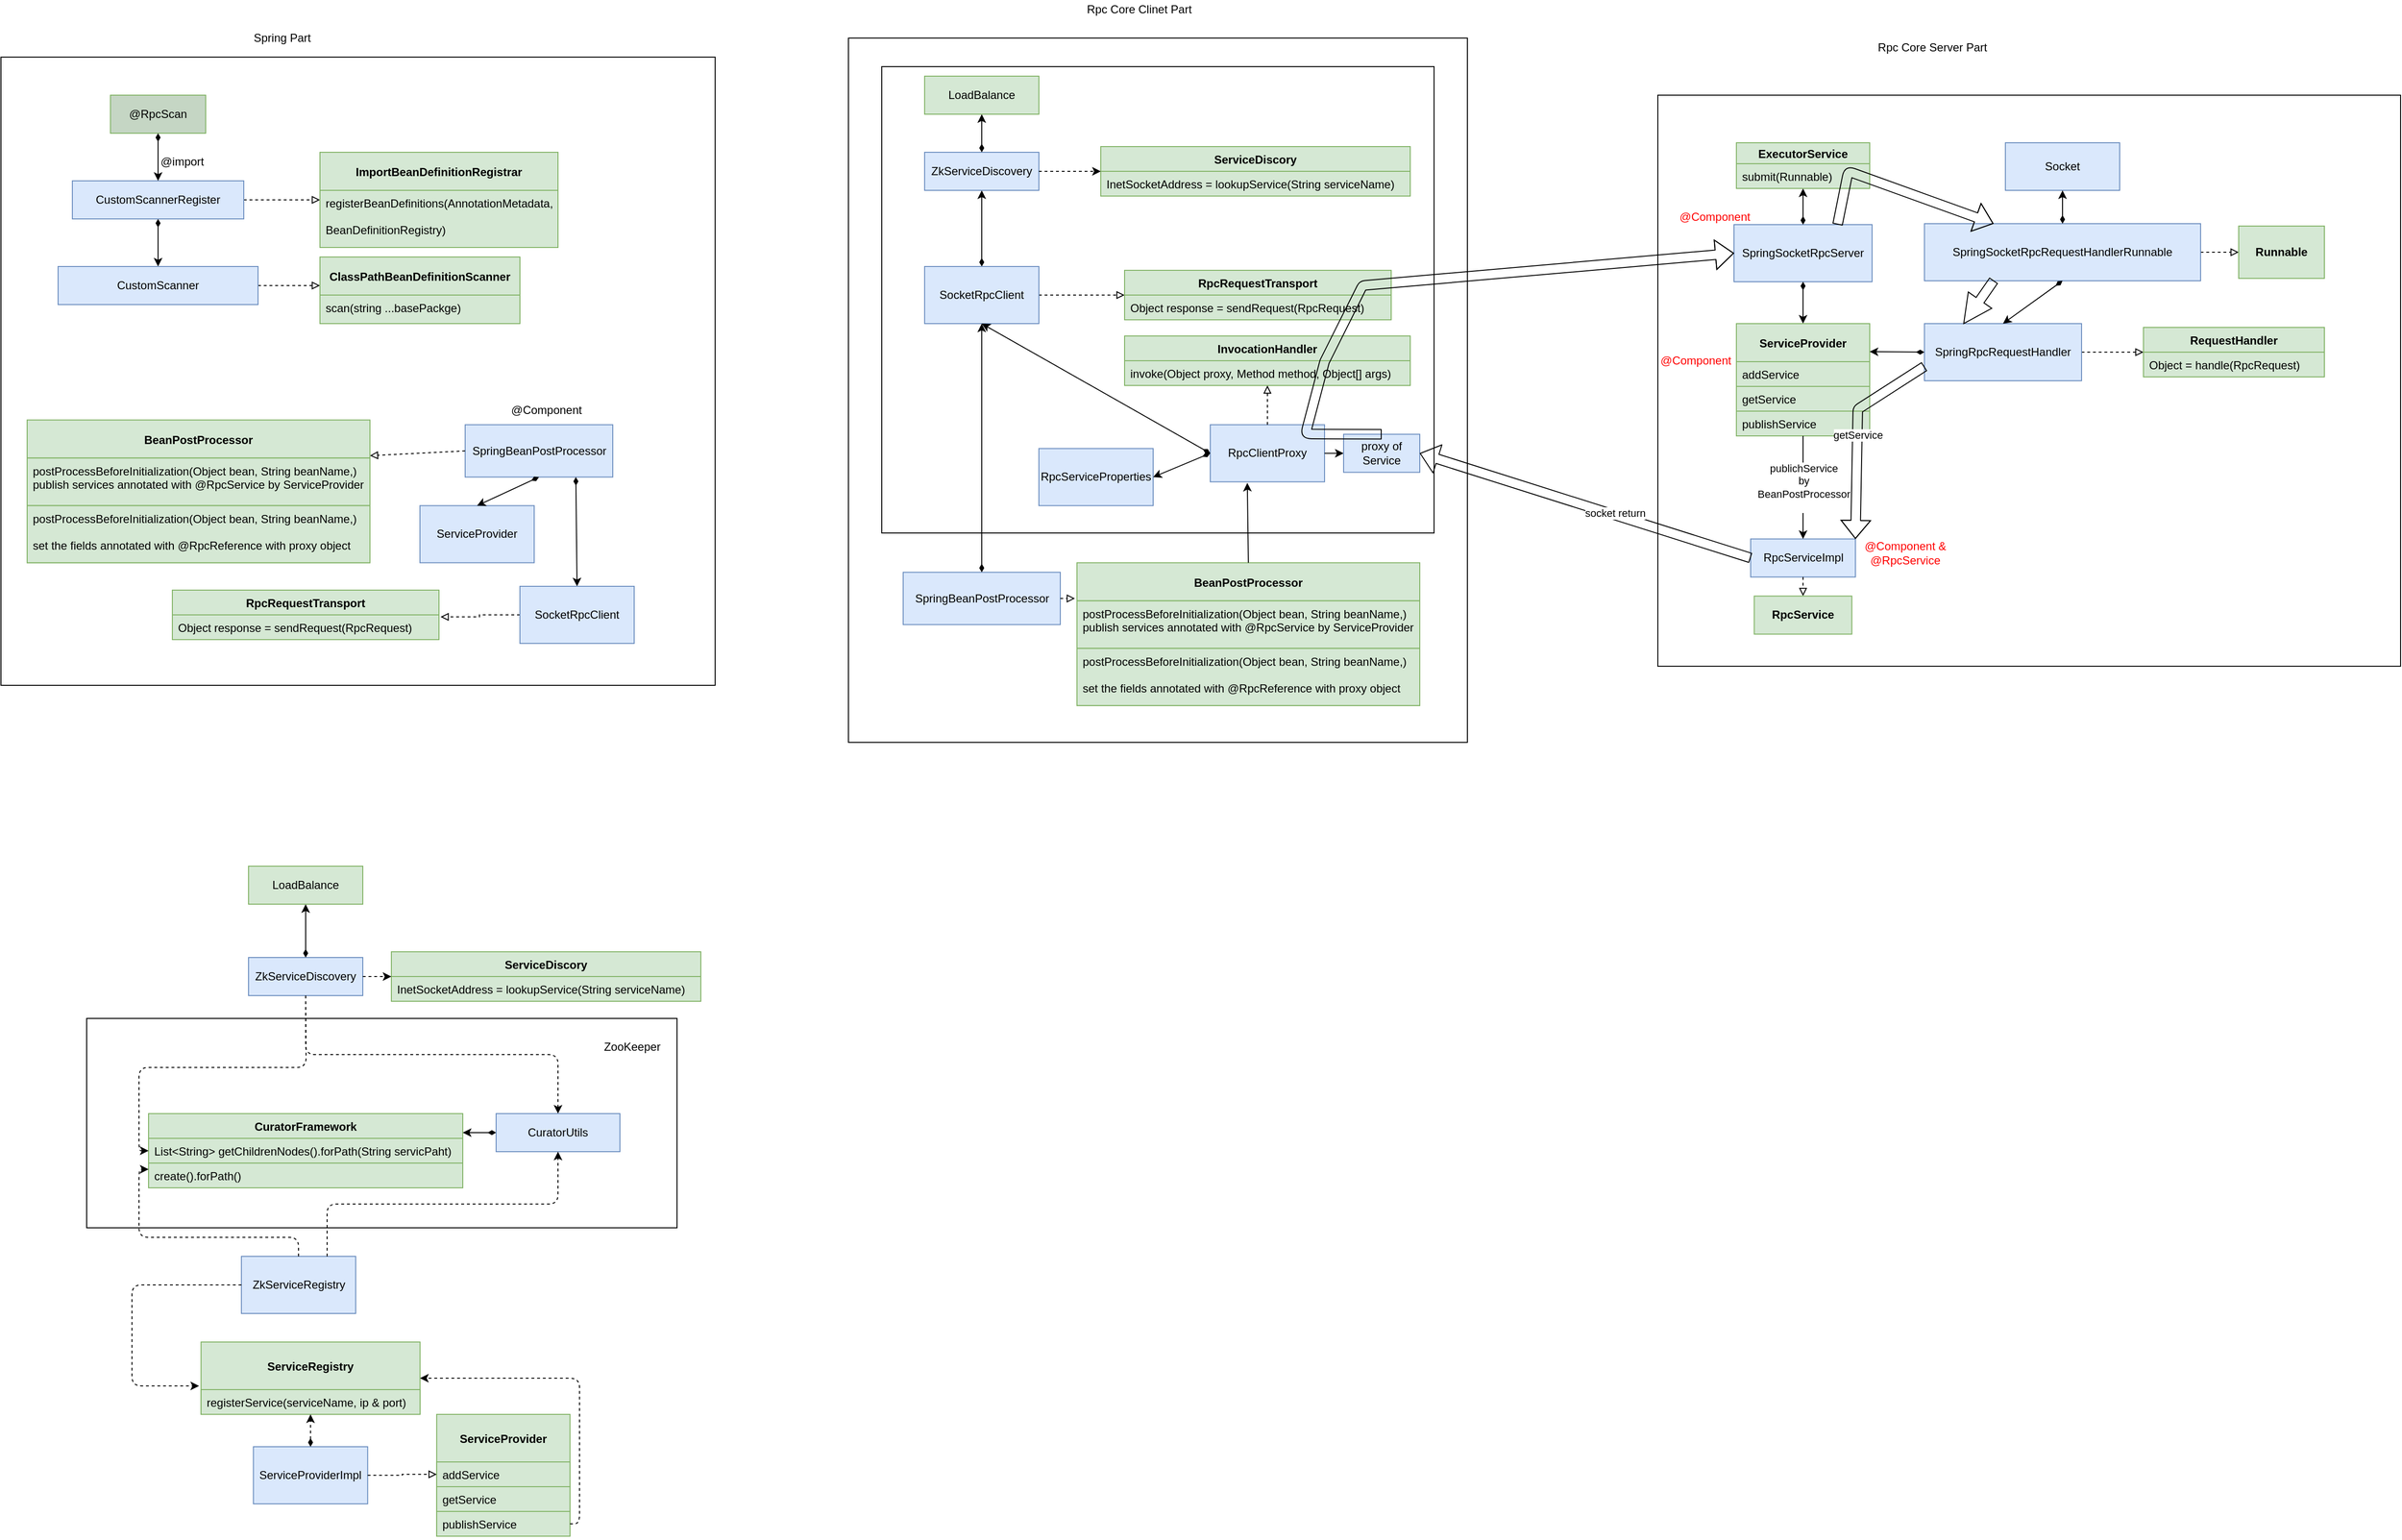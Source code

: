 <mxfile version="14.2.5" type="github">
  <diagram id="BumKpP9zG7-PkTxgRSuZ" name="Page-1">
    <mxGraphModel dx="1654" dy="739" grid="1" gridSize="10" guides="1" tooltips="1" connect="1" arrows="1" fold="1" page="0" pageScale="1" pageWidth="1200" pageHeight="1920" math="0" shadow="0">
      <root>
        <mxCell id="0" />
        <mxCell id="1" parent="0" />
        <mxCell id="OFLN6ch1py2yGaiHkbmR-209" value="" style="rounded=0;whiteSpace=wrap;html=1;strokeWidth=1;" vertex="1" parent="1">
          <mxGeometry x="-190" y="1310" width="620" height="220" as="geometry" />
        </mxCell>
        <mxCell id="OFLN6ch1py2yGaiHkbmR-164" value="" style="rounded=0;whiteSpace=wrap;html=1;strokeWidth=1;" vertex="1" parent="1">
          <mxGeometry x="1460" y="340" width="780" height="600" as="geometry" />
        </mxCell>
        <mxCell id="OFLN6ch1py2yGaiHkbmR-28" value="" style="rounded=0;whiteSpace=wrap;html=1;" vertex="1" parent="1">
          <mxGeometry x="610" y="280" width="650" height="740" as="geometry" />
        </mxCell>
        <mxCell id="OFLN6ch1py2yGaiHkbmR-104" value="" style="rounded=0;whiteSpace=wrap;html=1;strokeWidth=1;" vertex="1" parent="1">
          <mxGeometry x="645" y="310" width="580" height="490" as="geometry" />
        </mxCell>
        <mxCell id="OFLN6ch1py2yGaiHkbmR-25" value="" style="rounded=0;whiteSpace=wrap;html=1;" vertex="1" parent="1">
          <mxGeometry x="-280" y="300" width="750" height="660" as="geometry" />
        </mxCell>
        <mxCell id="OFLN6ch1py2yGaiHkbmR-8" value="" style="edgeStyle=orthogonalEdgeStyle;rounded=0;orthogonalLoop=1;jettySize=auto;html=1;startArrow=diamondThin;startFill=1;" edge="1" parent="1" source="OFLN6ch1py2yGaiHkbmR-2" target="OFLN6ch1py2yGaiHkbmR-7">
          <mxGeometry relative="1" as="geometry" />
        </mxCell>
        <mxCell id="OFLN6ch1py2yGaiHkbmR-12" value="" style="edgeStyle=orthogonalEdgeStyle;rounded=0;orthogonalLoop=1;jettySize=auto;html=1;startArrow=none;startFill=0;endArrow=block;endFill=0;dashed=1;" edge="1" parent="1" source="OFLN6ch1py2yGaiHkbmR-2">
          <mxGeometry relative="1" as="geometry">
            <mxPoint x="55" y="450" as="targetPoint" />
          </mxGeometry>
        </mxCell>
        <mxCell id="OFLN6ch1py2yGaiHkbmR-2" value="CustomScannerRegister" style="rounded=0;whiteSpace=wrap;html=1;fillColor=#dae8fc;strokeColor=#6c8ebf;" vertex="1" parent="1">
          <mxGeometry x="-205" y="430" width="180" height="40" as="geometry" />
        </mxCell>
        <mxCell id="OFLN6ch1py2yGaiHkbmR-3" value="&lt;div&gt;@RpcScan&lt;/div&gt;" style="rounded=0;whiteSpace=wrap;html=1;strokeColor=#82b366;fillColor=#C5D6C4;" vertex="1" parent="1">
          <mxGeometry x="-165" y="340" width="100" height="40" as="geometry" />
        </mxCell>
        <mxCell id="OFLN6ch1py2yGaiHkbmR-4" value="" style="endArrow=classic;html=1;exitX=0.5;exitY=1;exitDx=0;exitDy=0;startArrow=diamondThin;startFill=1;endFill=1;" edge="1" parent="1" source="OFLN6ch1py2yGaiHkbmR-3" target="OFLN6ch1py2yGaiHkbmR-2">
          <mxGeometry width="50" height="50" relative="1" as="geometry">
            <mxPoint x="-10" y="420" as="sourcePoint" />
            <mxPoint x="40" y="370" as="targetPoint" />
          </mxGeometry>
        </mxCell>
        <mxCell id="OFLN6ch1py2yGaiHkbmR-14" value="" style="edgeStyle=orthogonalEdgeStyle;rounded=0;orthogonalLoop=1;jettySize=auto;html=1;dashed=1;startArrow=none;startFill=0;endArrow=block;endFill=0;" edge="1" parent="1" source="OFLN6ch1py2yGaiHkbmR-7">
          <mxGeometry relative="1" as="geometry">
            <mxPoint x="55" y="540" as="targetPoint" />
          </mxGeometry>
        </mxCell>
        <mxCell id="OFLN6ch1py2yGaiHkbmR-7" value="CustomScanner" style="whiteSpace=wrap;html=1;rounded=0;fillColor=#dae8fc;strokeColor=#6c8ebf;" vertex="1" parent="1">
          <mxGeometry x="-220" y="520" width="210" height="40" as="geometry" />
        </mxCell>
        <mxCell id="OFLN6ch1py2yGaiHkbmR-15" value="@import" style="text;html=1;align=center;verticalAlign=middle;resizable=0;points=[];autosize=1;" vertex="1" parent="1">
          <mxGeometry x="-120" y="400" width="60" height="20" as="geometry" />
        </mxCell>
        <mxCell id="OFLN6ch1py2yGaiHkbmR-17" value="SpringBeanPostProcessor" style="whiteSpace=wrap;html=1;rounded=0;strokeColor=#6c8ebf;fillColor=#dae8fc;" vertex="1" parent="1">
          <mxGeometry x="207.5" y="686.25" width="155" height="55" as="geometry" />
        </mxCell>
        <mxCell id="OFLN6ch1py2yGaiHkbmR-19" value="" style="endArrow=block;html=1;dashed=1;exitX=0;exitY=0.5;exitDx=0;exitDy=0;entryX=1;entryY=0.25;entryDx=0;entryDy=0;endFill=0;" edge="1" parent="1" source="OFLN6ch1py2yGaiHkbmR-17" target="OFLN6ch1py2yGaiHkbmR-50">
          <mxGeometry width="50" height="50" relative="1" as="geometry">
            <mxPoint x="-20" y="755" as="sourcePoint" />
            <mxPoint x="50" y="795" as="targetPoint" />
          </mxGeometry>
        </mxCell>
        <mxCell id="OFLN6ch1py2yGaiHkbmR-20" value="ServiceProvider" style="whiteSpace=wrap;html=1;rounded=0;strokeColor=#6c8ebf;fillColor=#dae8fc;" vertex="1" parent="1">
          <mxGeometry x="160" y="771.25" width="120" height="60" as="geometry" />
        </mxCell>
        <mxCell id="OFLN6ch1py2yGaiHkbmR-24" value="" style="endArrow=classic;startArrow=diamondThin;html=1;startFill=1;exitX=0.5;exitY=1;exitDx=0;exitDy=0;entryX=0.5;entryY=0;entryDx=0;entryDy=0;" edge="1" parent="1" source="OFLN6ch1py2yGaiHkbmR-17" target="OFLN6ch1py2yGaiHkbmR-20">
          <mxGeometry width="50" height="50" relative="1" as="geometry">
            <mxPoint x="-190" y="855" as="sourcePoint" />
            <mxPoint x="-140" y="805" as="targetPoint" />
          </mxGeometry>
        </mxCell>
        <mxCell id="OFLN6ch1py2yGaiHkbmR-26" value="@Component" style="text;html=1;strokeColor=none;fillColor=none;align=center;verticalAlign=middle;whiteSpace=wrap;rounded=0;" vertex="1" parent="1">
          <mxGeometry x="257.5" y="661.25" width="70" height="20" as="geometry" />
        </mxCell>
        <mxCell id="OFLN6ch1py2yGaiHkbmR-27" value="&lt;div&gt;Spring Part&lt;/div&gt;" style="text;html=1;align=center;verticalAlign=middle;resizable=0;points=[];autosize=1;" vertex="1" parent="1">
          <mxGeometry x="-25" y="270" width="80" height="20" as="geometry" />
        </mxCell>
        <mxCell id="OFLN6ch1py2yGaiHkbmR-29" value="Rpc Core Clinet Part" style="text;html=1;align=center;verticalAlign=middle;resizable=0;points=[];autosize=1;" vertex="1" parent="1">
          <mxGeometry x="850" y="240" width="130" height="20" as="geometry" />
        </mxCell>
        <mxCell id="OFLN6ch1py2yGaiHkbmR-31" value="Rpc Core Server Part" style="text;html=1;align=center;verticalAlign=middle;resizable=0;points=[];autosize=1;" vertex="1" parent="1">
          <mxGeometry x="1682.5" y="280" width="130" height="20" as="geometry" />
        </mxCell>
        <mxCell id="OFLN6ch1py2yGaiHkbmR-34" value="" style="edgeStyle=orthogonalEdgeStyle;rounded=0;orthogonalLoop=1;jettySize=auto;html=1;startArrow=none;startFill=0;endArrow=block;endFill=0;dashed=1;entryX=0;entryY=0.5;entryDx=0;entryDy=0;" edge="1" parent="1" source="OFLN6ch1py2yGaiHkbmR-32" target="OFLN6ch1py2yGaiHkbmR-54">
          <mxGeometry relative="1" as="geometry">
            <mxPoint x="890.0" y="400" as="targetPoint" />
          </mxGeometry>
        </mxCell>
        <mxCell id="OFLN6ch1py2yGaiHkbmR-42" value="" style="edgeStyle=orthogonalEdgeStyle;rounded=0;orthogonalLoop=1;jettySize=auto;html=1;startArrow=diamondThin;startFill=1;endArrow=classic;endFill=1;" edge="1" parent="1" source="OFLN6ch1py2yGaiHkbmR-32" target="OFLN6ch1py2yGaiHkbmR-41">
          <mxGeometry relative="1" as="geometry" />
        </mxCell>
        <mxCell id="OFLN6ch1py2yGaiHkbmR-32" value="SocketRpcClient" style="rounded=0;whiteSpace=wrap;html=1;fillColor=#dae8fc;strokeColor=#6c8ebf;" vertex="1" parent="1">
          <mxGeometry x="690" y="520" width="120" height="60" as="geometry" />
        </mxCell>
        <mxCell id="OFLN6ch1py2yGaiHkbmR-41" value="ZkServiceDiscovery" style="whiteSpace=wrap;html=1;rounded=0;strokeColor=#6c8ebf;fillColor=#dae8fc;" vertex="1" parent="1">
          <mxGeometry x="690" y="400" width="120" height="40" as="geometry" />
        </mxCell>
        <mxCell id="OFLN6ch1py2yGaiHkbmR-44" value="ClassPathBeanDefinitionScanner" style="swimlane;fontStyle=1;childLayout=stackLayout;horizontal=1;startSize=40;fillColor=#d5e8d4;horizontalStack=0;resizeParent=1;resizeParentMax=0;resizeLast=0;collapsible=1;marginBottom=0;strokeWidth=1;strokeColor=#82b366;" vertex="1" parent="1">
          <mxGeometry x="55" y="510" width="210" height="70" as="geometry">
            <mxRectangle x="-320" y="390" width="50" height="40" as="alternateBounds" />
          </mxGeometry>
        </mxCell>
        <mxCell id="OFLN6ch1py2yGaiHkbmR-46" value="scan(string ...basePackge)" style="text;strokeColor=#82b366;fillColor=#d5e8d4;align=left;verticalAlign=top;spacingLeft=4;spacingRight=4;overflow=hidden;rotatable=0;points=[[0,0.5],[1,0.5]];portConstraint=eastwest;" vertex="1" parent="OFLN6ch1py2yGaiHkbmR-44">
          <mxGeometry y="40" width="210" height="30" as="geometry" />
        </mxCell>
        <mxCell id="OFLN6ch1py2yGaiHkbmR-48" value="ImportBeanDefinitionRegistrar" style="swimlane;fontStyle=1;childLayout=stackLayout;horizontal=1;startSize=40;fillColor=#d5e8d4;horizontalStack=0;resizeParent=1;resizeParentMax=0;resizeLast=0;collapsible=1;marginBottom=0;strokeWidth=1;strokeColor=#82b366;" vertex="1" parent="1">
          <mxGeometry x="55" y="400" width="250" height="100" as="geometry">
            <mxRectangle x="-320" y="390" width="50" height="40" as="alternateBounds" />
          </mxGeometry>
        </mxCell>
        <mxCell id="OFLN6ch1py2yGaiHkbmR-49" value="registerBeanDefinitions(AnnotationMetadata, &#xa;&#xa;BeanDefinitionRegistry)" style="text;strokeColor=#82b366;fillColor=#d5e8d4;align=left;verticalAlign=top;spacingLeft=4;spacingRight=4;overflow=hidden;rotatable=0;points=[[0,0.5],[1,0.5]];portConstraint=eastwest;" vertex="1" parent="OFLN6ch1py2yGaiHkbmR-48">
          <mxGeometry y="40" width="250" height="60" as="geometry" />
        </mxCell>
        <mxCell id="OFLN6ch1py2yGaiHkbmR-50" value="BeanPostProcessor" style="swimlane;fontStyle=1;childLayout=stackLayout;horizontal=1;startSize=40;fillColor=#d5e8d4;horizontalStack=0;resizeParent=1;resizeParentMax=0;resizeLast=0;collapsible=1;marginBottom=0;strokeWidth=1;strokeColor=#82b366;" vertex="1" parent="1">
          <mxGeometry x="-252.5" y="681.25" width="360" height="150" as="geometry">
            <mxRectangle x="-690" y="645" width="250" height="40" as="alternateBounds" />
          </mxGeometry>
        </mxCell>
        <mxCell id="OFLN6ch1py2yGaiHkbmR-51" value="postProcessBeforeInitialization(Object bean, String beanName,)&#xa;publish services annotated with @RpcService by ServiceProvider" style="text;strokeColor=#82b366;fillColor=#d5e8d4;align=left;verticalAlign=top;spacingLeft=4;spacingRight=4;overflow=hidden;rotatable=0;points=[[0,0.5],[1,0.5]];portConstraint=eastwest;" vertex="1" parent="OFLN6ch1py2yGaiHkbmR-50">
          <mxGeometry y="40" width="360" height="50" as="geometry" />
        </mxCell>
        <mxCell id="OFLN6ch1py2yGaiHkbmR-53" value="postProcessBeforeInitialization(Object bean, String beanName,) &#xa;&#xa;set the fields annotated with @RpcReference with proxy object" style="text;strokeColor=#82b366;fillColor=#d5e8d4;align=left;verticalAlign=top;spacingLeft=4;spacingRight=4;overflow=hidden;rotatable=0;points=[[0,0.5],[1,0.5]];portConstraint=eastwest;" vertex="1" parent="OFLN6ch1py2yGaiHkbmR-50">
          <mxGeometry y="90" width="360" height="60" as="geometry" />
        </mxCell>
        <mxCell id="OFLN6ch1py2yGaiHkbmR-54" value="RpcRequestTransport" style="swimlane;fontStyle=1;childLayout=stackLayout;horizontal=1;startSize=26;fillColor=#d5e8d4;horizontalStack=0;resizeParent=1;resizeParentMax=0;resizeLast=0;collapsible=1;marginBottom=0;strokeWidth=1;strokeColor=#82b366;" vertex="1" parent="1">
          <mxGeometry x="900" y="524" width="280" height="52" as="geometry" />
        </mxCell>
        <mxCell id="OFLN6ch1py2yGaiHkbmR-55" value="Object response = sendRequest(RpcRequest)" style="text;strokeColor=#82b366;fillColor=#d5e8d4;align=left;verticalAlign=top;spacingLeft=4;spacingRight=4;overflow=hidden;rotatable=0;points=[[0,0.5],[1,0.5]];portConstraint=eastwest;" vertex="1" parent="OFLN6ch1py2yGaiHkbmR-54">
          <mxGeometry y="26" width="280" height="26" as="geometry" />
        </mxCell>
        <mxCell id="OFLN6ch1py2yGaiHkbmR-58" value="ServiceDiscory" style="swimlane;fontStyle=1;childLayout=stackLayout;horizontal=1;startSize=26;fillColor=#d5e8d4;horizontalStack=0;resizeParent=1;resizeParentMax=0;resizeLast=0;collapsible=1;marginBottom=0;strokeWidth=1;strokeColor=#82b366;" vertex="1" parent="1">
          <mxGeometry x="875" y="394" width="325" height="52" as="geometry" />
        </mxCell>
        <mxCell id="OFLN6ch1py2yGaiHkbmR-61" value="InetSocketAddress = lookupService(String serviceName)" style="text;strokeColor=#82b366;fillColor=#d5e8d4;align=left;verticalAlign=top;spacingLeft=4;spacingRight=4;overflow=hidden;rotatable=0;points=[[0,0.5],[1,0.5]];portConstraint=eastwest;" vertex="1" parent="OFLN6ch1py2yGaiHkbmR-58">
          <mxGeometry y="26" width="325" height="26" as="geometry" />
        </mxCell>
        <mxCell id="OFLN6ch1py2yGaiHkbmR-62" value="" style="endArrow=classic;html=1;dashed=1;exitX=1;exitY=0.5;exitDx=0;exitDy=0;entryX=0;entryY=0.5;entryDx=0;entryDy=0;" edge="1" parent="1" source="OFLN6ch1py2yGaiHkbmR-41" target="OFLN6ch1py2yGaiHkbmR-58">
          <mxGeometry width="50" height="50" relative="1" as="geometry">
            <mxPoint x="940" y="480" as="sourcePoint" />
            <mxPoint x="990" y="430" as="targetPoint" />
          </mxGeometry>
        </mxCell>
        <mxCell id="OFLN6ch1py2yGaiHkbmR-64" value="SpringSocketRpcServer" style="rounded=0;whiteSpace=wrap;html=1;strokeWidth=1;fillColor=#dae8fc;strokeColor=#6c8ebf;" vertex="1" parent="1">
          <mxGeometry x="1540" y="476" width="145" height="60" as="geometry" />
        </mxCell>
        <mxCell id="OFLN6ch1py2yGaiHkbmR-70" value="" style="endArrow=classic;html=1;exitX=0.5;exitY=1;exitDx=0;exitDy=0;entryX=0.5;entryY=0;entryDx=0;entryDy=0;endFill=1;startArrow=diamondThin;startFill=1;" edge="1" parent="1" source="OFLN6ch1py2yGaiHkbmR-64" target="OFLN6ch1py2yGaiHkbmR-93">
          <mxGeometry width="50" height="50" relative="1" as="geometry">
            <mxPoint x="1587.5" y="580" as="sourcePoint" />
            <mxPoint x="1690" y="624" as="targetPoint" />
          </mxGeometry>
        </mxCell>
        <mxCell id="OFLN6ch1py2yGaiHkbmR-71" value="" style="endArrow=classic;html=1;exitX=0.5;exitY=0;exitDx=0;exitDy=0;endFill=1;startArrow=diamondThin;startFill=1;entryX=0.5;entryY=1;entryDx=0;entryDy=0;" edge="1" parent="1" source="OFLN6ch1py2yGaiHkbmR-64" target="OFLN6ch1py2yGaiHkbmR-98">
          <mxGeometry width="50" height="50" relative="1" as="geometry">
            <mxPoint x="1612.5" y="536" as="sourcePoint" />
            <mxPoint x="1612.5" y="420" as="targetPoint" />
          </mxGeometry>
        </mxCell>
        <mxCell id="OFLN6ch1py2yGaiHkbmR-74" value="" style="edgeStyle=orthogonalEdgeStyle;rounded=0;orthogonalLoop=1;jettySize=auto;html=1;startArrow=none;startFill=0;endArrow=block;endFill=0;dashed=1;" edge="1" parent="1" source="OFLN6ch1py2yGaiHkbmR-72" target="OFLN6ch1py2yGaiHkbmR-73">
          <mxGeometry relative="1" as="geometry" />
        </mxCell>
        <mxCell id="OFLN6ch1py2yGaiHkbmR-72" value="SpringSocketRpcRequestHandlerRunnable" style="rounded=0;whiteSpace=wrap;html=1;strokeWidth=1;fillColor=#dae8fc;strokeColor=#6c8ebf;" vertex="1" parent="1">
          <mxGeometry x="1740" y="475" width="290" height="60" as="geometry" />
        </mxCell>
        <mxCell id="OFLN6ch1py2yGaiHkbmR-73" value="&lt;b&gt;Runnable&lt;/b&gt;" style="whiteSpace=wrap;html=1;rounded=0;strokeColor=#82b366;strokeWidth=1;fillColor=#d5e8d4;" vertex="1" parent="1">
          <mxGeometry x="2070" y="477.5" width="90" height="55" as="geometry" />
        </mxCell>
        <mxCell id="OFLN6ch1py2yGaiHkbmR-75" value="Socket" style="whiteSpace=wrap;html=1;rounded=0;strokeColor=#6c8ebf;strokeWidth=1;fillColor=#dae8fc;" vertex="1" parent="1">
          <mxGeometry x="1825" y="390" width="120" height="50" as="geometry" />
        </mxCell>
        <mxCell id="OFLN6ch1py2yGaiHkbmR-80" value="" style="edgeStyle=orthogonalEdgeStyle;rounded=0;orthogonalLoop=1;jettySize=auto;html=1;dashed=1;startArrow=none;startFill=0;endArrow=block;endFill=0;entryX=0;entryY=0.5;entryDx=0;entryDy=0;exitX=1;exitY=0.5;exitDx=0;exitDy=0;" edge="1" parent="1" source="OFLN6ch1py2yGaiHkbmR-76" target="OFLN6ch1py2yGaiHkbmR-84">
          <mxGeometry relative="1" as="geometry">
            <mxPoint x="2202.5" y="625" as="targetPoint" />
          </mxGeometry>
        </mxCell>
        <mxCell id="OFLN6ch1py2yGaiHkbmR-76" value="SpringRpcRequestHandler" style="whiteSpace=wrap;html=1;rounded=0;strokeColor=#6c8ebf;strokeWidth=1;fillColor=#dae8fc;" vertex="1" parent="1">
          <mxGeometry x="1740" y="580" width="165" height="60" as="geometry" />
        </mxCell>
        <mxCell id="OFLN6ch1py2yGaiHkbmR-77" value="" style="endArrow=classic;html=1;exitX=0.5;exitY=0;exitDx=0;exitDy=0;entryX=0.5;entryY=1;entryDx=0;entryDy=0;endFill=1;startArrow=diamondThin;startFill=1;" edge="1" parent="1" target="OFLN6ch1py2yGaiHkbmR-75" source="OFLN6ch1py2yGaiHkbmR-72">
          <mxGeometry width="50" height="50" relative="1" as="geometry">
            <mxPoint x="1912.5" y="571" as="sourcePoint" />
            <mxPoint x="1937.5" y="565" as="targetPoint" />
          </mxGeometry>
        </mxCell>
        <mxCell id="OFLN6ch1py2yGaiHkbmR-78" value="" style="endArrow=classic;html=1;exitX=0.5;exitY=1;exitDx=0;exitDy=0;entryX=0.5;entryY=0;entryDx=0;entryDy=0;endFill=1;startArrow=diamondThin;startFill=1;" edge="1" parent="1" target="OFLN6ch1py2yGaiHkbmR-76" source="OFLN6ch1py2yGaiHkbmR-72">
          <mxGeometry width="50" height="50" relative="1" as="geometry">
            <mxPoint x="1912.5" y="571" as="sourcePoint" />
            <mxPoint x="1810" y="635" as="targetPoint" />
          </mxGeometry>
        </mxCell>
        <mxCell id="OFLN6ch1py2yGaiHkbmR-84" value="RequestHandler" style="swimlane;fontStyle=1;childLayout=stackLayout;horizontal=1;startSize=26;fillColor=#d5e8d4;horizontalStack=0;resizeParent=1;resizeParentMax=0;resizeLast=0;collapsible=1;marginBottom=0;strokeWidth=1;strokeColor=#82b366;" vertex="1" parent="1">
          <mxGeometry x="1970" y="584" width="190" height="52" as="geometry" />
        </mxCell>
        <mxCell id="OFLN6ch1py2yGaiHkbmR-85" value="Object = handle(RpcRequest)" style="text;strokeColor=#82b366;fillColor=#d5e8d4;align=left;verticalAlign=top;spacingLeft=4;spacingRight=4;overflow=hidden;rotatable=0;points=[[0,0.5],[1,0.5]];portConstraint=eastwest;" vertex="1" parent="OFLN6ch1py2yGaiHkbmR-84">
          <mxGeometry y="26" width="190" height="26" as="geometry" />
        </mxCell>
        <mxCell id="OFLN6ch1py2yGaiHkbmR-93" value="ServiceProvider" style="swimlane;fontStyle=1;childLayout=stackLayout;horizontal=1;startSize=40;fillColor=#d5e8d4;horizontalStack=0;resizeParent=1;resizeParentMax=0;resizeLast=0;collapsible=1;marginBottom=0;strokeWidth=1;strokeColor=#82b366;" vertex="1" parent="1">
          <mxGeometry x="1542.5" y="580" width="140" height="118" as="geometry" />
        </mxCell>
        <mxCell id="OFLN6ch1py2yGaiHkbmR-94" value="addService" style="text;strokeColor=#82b366;fillColor=#d5e8d4;align=left;verticalAlign=top;spacingLeft=4;spacingRight=4;overflow=hidden;rotatable=0;points=[[0,0.5],[1,0.5]];portConstraint=eastwest;" vertex="1" parent="OFLN6ch1py2yGaiHkbmR-93">
          <mxGeometry y="40" width="140" height="26" as="geometry" />
        </mxCell>
        <mxCell id="OFLN6ch1py2yGaiHkbmR-95" value="getService" style="text;strokeColor=#82b366;fillColor=#d5e8d4;align=left;verticalAlign=top;spacingLeft=4;spacingRight=4;overflow=hidden;rotatable=0;points=[[0,0.5],[1,0.5]];portConstraint=eastwest;" vertex="1" parent="OFLN6ch1py2yGaiHkbmR-93">
          <mxGeometry y="66" width="140" height="26" as="geometry" />
        </mxCell>
        <mxCell id="OFLN6ch1py2yGaiHkbmR-96" value="publishService" style="text;strokeColor=#82b366;fillColor=#d5e8d4;align=left;verticalAlign=top;spacingLeft=4;spacingRight=4;overflow=hidden;rotatable=0;points=[[0,0.5],[1,0.5]];portConstraint=eastwest;" vertex="1" parent="OFLN6ch1py2yGaiHkbmR-93">
          <mxGeometry y="92" width="140" height="26" as="geometry" />
        </mxCell>
        <mxCell id="OFLN6ch1py2yGaiHkbmR-97" value="" style="endArrow=classic;html=1;exitX=0;exitY=0.5;exitDx=0;exitDy=0;entryX=1;entryY=0.25;entryDx=0;entryDy=0;endFill=1;startArrow=diamondThin;startFill=1;" edge="1" parent="1" source="OFLN6ch1py2yGaiHkbmR-76" target="OFLN6ch1py2yGaiHkbmR-93">
          <mxGeometry width="50" height="50" relative="1" as="geometry">
            <mxPoint x="1542.5" y="536.0" as="sourcePoint" />
            <mxPoint x="1670" y="690.0" as="targetPoint" />
          </mxGeometry>
        </mxCell>
        <mxCell id="OFLN6ch1py2yGaiHkbmR-98" value="ExecutorService" style="swimlane;fontStyle=1;childLayout=stackLayout;horizontal=1;startSize=22;fillColor=#d5e8d4;horizontalStack=0;resizeParent=1;resizeParentMax=0;resizeLast=0;collapsible=1;marginBottom=0;strokeWidth=1;strokeColor=#82b366;" vertex="1" parent="1">
          <mxGeometry x="1542.5" y="390" width="140" height="48" as="geometry" />
        </mxCell>
        <mxCell id="OFLN6ch1py2yGaiHkbmR-99" value="submit(Runnable)" style="text;strokeColor=#82b366;fillColor=#d5e8d4;align=left;verticalAlign=top;spacingLeft=4;spacingRight=4;overflow=hidden;rotatable=0;points=[[0,0.5],[1,0.5]];portConstraint=eastwest;" vertex="1" parent="OFLN6ch1py2yGaiHkbmR-98">
          <mxGeometry y="22" width="140" height="26" as="geometry" />
        </mxCell>
        <mxCell id="OFLN6ch1py2yGaiHkbmR-112" value="" style="endArrow=classic;startArrow=diamondThin;html=1;startFill=1;exitX=0.75;exitY=1;exitDx=0;exitDy=0;entryX=0.5;entryY=0;entryDx=0;entryDy=0;" edge="1" parent="1" source="OFLN6ch1py2yGaiHkbmR-17" target="OFLN6ch1py2yGaiHkbmR-117">
          <mxGeometry width="50" height="50" relative="1" as="geometry">
            <mxPoint x="285" y="741.25" as="sourcePoint" />
            <mxPoint x="520" y="690" as="targetPoint" />
          </mxGeometry>
        </mxCell>
        <mxCell id="OFLN6ch1py2yGaiHkbmR-116" value="" style="edgeStyle=orthogonalEdgeStyle;rounded=0;orthogonalLoop=1;jettySize=auto;html=1;startArrow=none;startFill=0;endArrow=block;endFill=0;dashed=1;entryX=1.006;entryY=0.082;entryDx=0;entryDy=0;entryPerimeter=0;" edge="1" parent="1" source="OFLN6ch1py2yGaiHkbmR-117" target="OFLN6ch1py2yGaiHkbmR-119">
          <mxGeometry relative="1" as="geometry">
            <mxPoint x="490.0" y="740" as="targetPoint" />
          </mxGeometry>
        </mxCell>
        <mxCell id="OFLN6ch1py2yGaiHkbmR-117" value="SocketRpcClient" style="rounded=0;whiteSpace=wrap;html=1;fillColor=#dae8fc;strokeColor=#6c8ebf;" vertex="1" parent="1">
          <mxGeometry x="265" y="856" width="120" height="60" as="geometry" />
        </mxCell>
        <mxCell id="OFLN6ch1py2yGaiHkbmR-118" value="RpcRequestTransport" style="swimlane;fontStyle=1;childLayout=stackLayout;horizontal=1;startSize=26;fillColor=#d5e8d4;horizontalStack=0;resizeParent=1;resizeParentMax=0;resizeLast=0;collapsible=1;marginBottom=0;strokeWidth=1;strokeColor=#82b366;" vertex="1" parent="1">
          <mxGeometry x="-100" y="860" width="280" height="52" as="geometry" />
        </mxCell>
        <mxCell id="OFLN6ch1py2yGaiHkbmR-119" value="Object response = sendRequest(RpcRequest)" style="text;strokeColor=#82b366;fillColor=#d5e8d4;align=left;verticalAlign=top;spacingLeft=4;spacingRight=4;overflow=hidden;rotatable=0;points=[[0,0.5],[1,0.5]];portConstraint=eastwest;" vertex="1" parent="OFLN6ch1py2yGaiHkbmR-118">
          <mxGeometry y="26" width="280" height="26" as="geometry" />
        </mxCell>
        <mxCell id="OFLN6ch1py2yGaiHkbmR-122" value="SpringBeanPostProcessor" style="whiteSpace=wrap;html=1;rounded=0;strokeColor=#6c8ebf;fillColor=#dae8fc;" vertex="1" parent="1">
          <mxGeometry x="667.5" y="841.25" width="165" height="55" as="geometry" />
        </mxCell>
        <mxCell id="OFLN6ch1py2yGaiHkbmR-124" value="BeanPostProcessor" style="swimlane;fontStyle=1;childLayout=stackLayout;horizontal=1;startSize=40;fillColor=#d5e8d4;horizontalStack=0;resizeParent=1;resizeParentMax=0;resizeLast=0;collapsible=1;marginBottom=0;strokeWidth=1;strokeColor=#82b366;" vertex="1" parent="1">
          <mxGeometry x="850" y="831.25" width="360" height="150" as="geometry">
            <mxRectangle x="-690" y="645" width="250" height="40" as="alternateBounds" />
          </mxGeometry>
        </mxCell>
        <mxCell id="OFLN6ch1py2yGaiHkbmR-125" value="postProcessBeforeInitialization(Object bean, String beanName,)&#xa;publish services annotated with @RpcService by ServiceProvider" style="text;strokeColor=#82b366;fillColor=#d5e8d4;align=left;verticalAlign=top;spacingLeft=4;spacingRight=4;overflow=hidden;rotatable=0;points=[[0,0.5],[1,0.5]];portConstraint=eastwest;" vertex="1" parent="OFLN6ch1py2yGaiHkbmR-124">
          <mxGeometry y="40" width="360" height="50" as="geometry" />
        </mxCell>
        <mxCell id="OFLN6ch1py2yGaiHkbmR-126" value="postProcessBeforeInitialization(Object bean, String beanName,) &#xa;&#xa;set the fields annotated with @RpcReference with proxy object" style="text;strokeColor=#82b366;fillColor=#d5e8d4;align=left;verticalAlign=top;spacingLeft=4;spacingRight=4;overflow=hidden;rotatable=0;points=[[0,0.5],[1,0.5]];portConstraint=eastwest;" vertex="1" parent="OFLN6ch1py2yGaiHkbmR-124">
          <mxGeometry y="90" width="360" height="60" as="geometry" />
        </mxCell>
        <mxCell id="OFLN6ch1py2yGaiHkbmR-127" value="" style="edgeStyle=orthogonalEdgeStyle;rounded=0;orthogonalLoop=1;jettySize=auto;html=1;startArrow=none;startFill=0;endArrow=block;endFill=0;dashed=1;entryX=-0.006;entryY=-0.045;entryDx=0;entryDy=0;exitX=1;exitY=0.5;exitDx=0;exitDy=0;entryPerimeter=0;" edge="1" parent="1" source="OFLN6ch1py2yGaiHkbmR-122" target="OFLN6ch1py2yGaiHkbmR-125">
          <mxGeometry relative="1" as="geometry">
            <mxPoint x="820" y="730" as="sourcePoint" />
            <mxPoint x="910" y="730" as="targetPoint" />
          </mxGeometry>
        </mxCell>
        <mxCell id="OFLN6ch1py2yGaiHkbmR-128" value="" style="endArrow=classic;startArrow=diamondThin;html=1;startFill=1;exitX=0.5;exitY=0;exitDx=0;exitDy=0;entryX=0.5;entryY=1;entryDx=0;entryDy=0;" edge="1" parent="1" source="OFLN6ch1py2yGaiHkbmR-122" target="OFLN6ch1py2yGaiHkbmR-32">
          <mxGeometry width="50" height="50" relative="1" as="geometry">
            <mxPoint x="731.88" y="686.25" as="sourcePoint" />
            <mxPoint x="733.13" y="801.0" as="targetPoint" />
          </mxGeometry>
        </mxCell>
        <mxCell id="OFLN6ch1py2yGaiHkbmR-137" value="RpcClientProxy" style="rounded=0;whiteSpace=wrap;html=1;strokeWidth=1;fillColor=#dae8fc;strokeColor=#6c8ebf;" vertex="1" parent="1">
          <mxGeometry x="990" y="686.25" width="120" height="60" as="geometry" />
        </mxCell>
        <mxCell id="OFLN6ch1py2yGaiHkbmR-139" value="InvocationHandler" style="swimlane;fontStyle=1;childLayout=stackLayout;horizontal=1;startSize=26;fillColor=#d5e8d4;horizontalStack=0;resizeParent=1;resizeParentMax=0;resizeLast=0;collapsible=1;marginBottom=0;strokeWidth=1;strokeColor=#82b366;" vertex="1" parent="1">
          <mxGeometry x="900" y="593" width="300" height="52" as="geometry" />
        </mxCell>
        <mxCell id="OFLN6ch1py2yGaiHkbmR-140" value="invoke(Object proxy, Method method, Object[] args)" style="text;strokeColor=#82b366;fillColor=#d5e8d4;align=left;verticalAlign=top;spacingLeft=4;spacingRight=4;overflow=hidden;rotatable=0;points=[[0,0.5],[1,0.5]];portConstraint=eastwest;" vertex="1" parent="OFLN6ch1py2yGaiHkbmR-139">
          <mxGeometry y="26" width="300" height="26" as="geometry" />
        </mxCell>
        <mxCell id="OFLN6ch1py2yGaiHkbmR-143" value="" style="endArrow=block;html=1;dashed=1;endFill=0;exitX=0.5;exitY=0;exitDx=0;exitDy=0;entryX=0.5;entryY=1;entryDx=0;entryDy=0;" edge="1" parent="1" source="OFLN6ch1py2yGaiHkbmR-137" target="OFLN6ch1py2yGaiHkbmR-139">
          <mxGeometry width="50" height="50" relative="1" as="geometry">
            <mxPoint x="880" y="730" as="sourcePoint" />
            <mxPoint x="970" y="650" as="targetPoint" />
          </mxGeometry>
        </mxCell>
        <mxCell id="OFLN6ch1py2yGaiHkbmR-144" value="" style="endArrow=classic;html=1;startArrow=diamondThin;startFill=1;exitX=0;exitY=0.5;exitDx=0;exitDy=0;entryX=0.5;entryY=1;entryDx=0;entryDy=0;" edge="1" parent="1" source="OFLN6ch1py2yGaiHkbmR-137" target="OFLN6ch1py2yGaiHkbmR-32">
          <mxGeometry width="50" height="50" relative="1" as="geometry">
            <mxPoint x="880" y="730" as="sourcePoint" />
            <mxPoint x="930" y="680" as="targetPoint" />
          </mxGeometry>
        </mxCell>
        <mxCell id="OFLN6ch1py2yGaiHkbmR-145" value="RpcServiceProperties" style="rounded=0;whiteSpace=wrap;html=1;strokeWidth=1;fillColor=#dae8fc;strokeColor=#6c8ebf;" vertex="1" parent="1">
          <mxGeometry x="810" y="711.25" width="120" height="60" as="geometry" />
        </mxCell>
        <mxCell id="OFLN6ch1py2yGaiHkbmR-146" value="" style="endArrow=classic;html=1;startArrow=diamondThin;startFill=1;exitX=0;exitY=0.5;exitDx=0;exitDy=0;entryX=1;entryY=0.5;entryDx=0;entryDy=0;" edge="1" parent="1" source="OFLN6ch1py2yGaiHkbmR-137" target="OFLN6ch1py2yGaiHkbmR-145">
          <mxGeometry width="50" height="50" relative="1" as="geometry">
            <mxPoint x="920" y="740" as="sourcePoint" />
            <mxPoint x="750" y="580" as="targetPoint" />
          </mxGeometry>
        </mxCell>
        <mxCell id="OFLN6ch1py2yGaiHkbmR-149" value="" style="endArrow=classic;html=1;exitX=0.5;exitY=0;exitDx=0;exitDy=0;entryX=0.324;entryY=1.018;entryDx=0;entryDy=0;entryPerimeter=0;" edge="1" parent="1" source="OFLN6ch1py2yGaiHkbmR-124" target="OFLN6ch1py2yGaiHkbmR-137">
          <mxGeometry width="50" height="50" relative="1" as="geometry">
            <mxPoint x="940" y="920" as="sourcePoint" />
            <mxPoint x="950" y="754" as="targetPoint" />
          </mxGeometry>
        </mxCell>
        <mxCell id="OFLN6ch1py2yGaiHkbmR-148" value="" style="endArrow=classic;html=1;exitX=1;exitY=0.5;exitDx=0;exitDy=0;entryX=0;entryY=0.5;entryDx=0;entryDy=0;" edge="1" parent="1" source="OFLN6ch1py2yGaiHkbmR-137" target="OFLN6ch1py2yGaiHkbmR-159">
          <mxGeometry width="50" height="50" relative="1" as="geometry">
            <mxPoint x="880" y="840" as="sourcePoint" />
            <mxPoint x="1085" y="816" as="targetPoint" />
          </mxGeometry>
        </mxCell>
        <mxCell id="OFLN6ch1py2yGaiHkbmR-155" value="RpcServiceImpl" style="rounded=0;whiteSpace=wrap;html=1;strokeWidth=1;fillColor=#dae8fc;strokeColor=#6c8ebf;" vertex="1" parent="1">
          <mxGeometry x="1557.5" y="806.25" width="110" height="40" as="geometry" />
        </mxCell>
        <mxCell id="OFLN6ch1py2yGaiHkbmR-156" value="" style="endArrow=block;html=1;dashed=1;endFill=0;exitX=0.5;exitY=1;exitDx=0;exitDy=0;entryX=0.5;entryY=0;entryDx=0;entryDy=0;" edge="1" parent="1" source="OFLN6ch1py2yGaiHkbmR-155" target="OFLN6ch1py2yGaiHkbmR-157">
          <mxGeometry width="50" height="50" relative="1" as="geometry">
            <mxPoint x="1017.5" y="770.25" as="sourcePoint" />
            <mxPoint x="1002.5" y="900.25" as="targetPoint" />
          </mxGeometry>
        </mxCell>
        <mxCell id="OFLN6ch1py2yGaiHkbmR-157" value="&lt;b&gt;RpcService&lt;/b&gt;" style="rounded=0;whiteSpace=wrap;html=1;strokeWidth=1;fillColor=#d5e8d4;strokeColor=#82b366;" vertex="1" parent="1">
          <mxGeometry x="1561.25" y="866.25" width="102.5" height="40" as="geometry" />
        </mxCell>
        <mxCell id="OFLN6ch1py2yGaiHkbmR-159" value="proxy of Service" style="rounded=0;whiteSpace=wrap;html=1;strokeWidth=1;fillColor=#dae8fc;strokeColor=#6c8ebf;" vertex="1" parent="1">
          <mxGeometry x="1130" y="696.25" width="80" height="40" as="geometry" />
        </mxCell>
        <mxCell id="OFLN6ch1py2yGaiHkbmR-162" value="" style="endArrow=classic;html=1;entryX=1;entryY=0.5;entryDx=0;entryDy=0;exitX=0;exitY=0.5;exitDx=0;exitDy=0;shape=flexArrow;" edge="1" parent="1" source="OFLN6ch1py2yGaiHkbmR-155" target="OFLN6ch1py2yGaiHkbmR-159">
          <mxGeometry width="50" height="50" relative="1" as="geometry">
            <mxPoint x="1560" y="710" as="sourcePoint" />
            <mxPoint x="1250" y="620" as="targetPoint" />
          </mxGeometry>
        </mxCell>
        <mxCell id="OFLN6ch1py2yGaiHkbmR-175" value="socket return" style="edgeLabel;html=1;align=center;verticalAlign=middle;resizable=0;points=[];" vertex="1" connectable="0" parent="OFLN6ch1py2yGaiHkbmR-162">
          <mxGeometry x="-0.178" y="-2" relative="1" as="geometry">
            <mxPoint as="offset" />
          </mxGeometry>
        </mxCell>
        <mxCell id="OFLN6ch1py2yGaiHkbmR-167" value="" style="endArrow=classic;html=1;exitX=0.5;exitY=1;exitDx=0;exitDy=0;entryX=0.5;entryY=0;entryDx=0;entryDy=0;" edge="1" parent="1" source="OFLN6ch1py2yGaiHkbmR-93" target="OFLN6ch1py2yGaiHkbmR-155">
          <mxGeometry relative="1" as="geometry">
            <mxPoint x="1620" y="739.41" as="sourcePoint" />
            <mxPoint x="1720" y="739.41" as="targetPoint" />
          </mxGeometry>
        </mxCell>
        <mxCell id="OFLN6ch1py2yGaiHkbmR-168" value="&lt;div&gt;publichService&lt;/div&gt;&lt;div&gt;by&lt;br&gt;&lt;/div&gt;&lt;div&gt;BeanPostProcessor&lt;/div&gt;&lt;div&gt;&lt;br&gt;&lt;/div&gt;" style="edgeLabel;resizable=0;html=1;align=center;verticalAlign=middle;" connectable="0" vertex="1" parent="OFLN6ch1py2yGaiHkbmR-167">
          <mxGeometry relative="1" as="geometry" />
        </mxCell>
        <mxCell id="OFLN6ch1py2yGaiHkbmR-169" value="" style="endArrow=classic;html=1;exitX=0.75;exitY=0;exitDx=0;exitDy=0;shape=flexArrow;entryX=0.25;entryY=0;entryDx=0;entryDy=0;" edge="1" parent="1" source="OFLN6ch1py2yGaiHkbmR-64" target="OFLN6ch1py2yGaiHkbmR-72">
          <mxGeometry width="50" height="50" relative="1" as="geometry">
            <mxPoint x="1820" y="650" as="sourcePoint" />
            <mxPoint x="1740" y="506" as="targetPoint" />
            <Array as="points">
              <mxPoint x="1660" y="420" />
            </Array>
          </mxGeometry>
        </mxCell>
        <mxCell id="OFLN6ch1py2yGaiHkbmR-171" value="" style="endArrow=classic;html=1;exitX=0.25;exitY=1;exitDx=0;exitDy=0;entryX=0.25;entryY=0;entryDx=0;entryDy=0;shape=arrow;" edge="1" parent="1" source="OFLN6ch1py2yGaiHkbmR-72" target="OFLN6ch1py2yGaiHkbmR-76">
          <mxGeometry width="50" height="50" relative="1" as="geometry">
            <mxPoint x="1820" y="650" as="sourcePoint" />
            <mxPoint x="1870" y="600" as="targetPoint" />
          </mxGeometry>
        </mxCell>
        <mxCell id="OFLN6ch1py2yGaiHkbmR-173" value="" style="endArrow=classic;html=1;exitX=0;exitY=0.75;exitDx=0;exitDy=0;entryX=1;entryY=0;entryDx=0;entryDy=0;shape=flexArrow;" edge="1" parent="1" source="OFLN6ch1py2yGaiHkbmR-76" target="OFLN6ch1py2yGaiHkbmR-155">
          <mxGeometry relative="1" as="geometry">
            <mxPoint x="1772.5" y="688.82" as="sourcePoint" />
            <mxPoint x="1872.5" y="688.82" as="targetPoint" />
            <Array as="points">
              <mxPoint x="1670" y="670" />
            </Array>
          </mxGeometry>
        </mxCell>
        <mxCell id="OFLN6ch1py2yGaiHkbmR-174" value="getService" style="edgeLabel;resizable=0;html=1;align=center;verticalAlign=middle;" connectable="0" vertex="1" parent="OFLN6ch1py2yGaiHkbmR-173">
          <mxGeometry relative="1" as="geometry" />
        </mxCell>
        <mxCell id="OFLN6ch1py2yGaiHkbmR-177" value="&lt;font color=&quot;#FF0000&quot;&gt;@Component&lt;/font&gt;" style="text;html=1;strokeColor=none;fillColor=none;align=center;verticalAlign=middle;whiteSpace=wrap;rounded=0;" vertex="1" parent="1">
          <mxGeometry x="1480" y="609" width="40" height="20" as="geometry" />
        </mxCell>
        <mxCell id="OFLN6ch1py2yGaiHkbmR-178" value="&lt;font color=&quot;#FF0000&quot;&gt;@Component &amp;amp; @RpcService&lt;br&gt;&lt;/font&gt;" style="text;html=1;strokeColor=none;fillColor=none;align=center;verticalAlign=middle;whiteSpace=wrap;rounded=0;" vertex="1" parent="1">
          <mxGeometry x="1670" y="811.25" width="100" height="20" as="geometry" />
        </mxCell>
        <mxCell id="OFLN6ch1py2yGaiHkbmR-179" value="&lt;font color=&quot;#FF0000&quot;&gt;@Component&lt;/font&gt;" style="text;html=1;strokeColor=none;fillColor=none;align=center;verticalAlign=middle;whiteSpace=wrap;rounded=0;" vertex="1" parent="1">
          <mxGeometry x="1500" y="457.5" width="40" height="20" as="geometry" />
        </mxCell>
        <mxCell id="OFLN6ch1py2yGaiHkbmR-182" value="" style="edgeStyle=orthogonalEdgeStyle;rounded=0;orthogonalLoop=1;jettySize=auto;html=1;startArrow=diamondThin;startFill=1;endArrow=classic;endFill=1;exitX=0.5;exitY=0;exitDx=0;exitDy=0;" edge="1" parent="1" target="OFLN6ch1py2yGaiHkbmR-183" source="OFLN6ch1py2yGaiHkbmR-41">
          <mxGeometry relative="1" as="geometry">
            <mxPoint x="750" y="390" as="sourcePoint" />
          </mxGeometry>
        </mxCell>
        <mxCell id="OFLN6ch1py2yGaiHkbmR-183" value="LoadBalance" style="whiteSpace=wrap;html=1;rounded=0;strokeColor=#82b366;fillColor=#d5e8d4;" vertex="1" parent="1">
          <mxGeometry x="690" y="320" width="120" height="40" as="geometry" />
        </mxCell>
        <mxCell id="OFLN6ch1py2yGaiHkbmR-185" value="" style="endArrow=classic;html=1;exitX=0.5;exitY=0;exitDx=0;exitDy=0;entryX=0;entryY=0.5;entryDx=0;entryDy=0;shape=flexArrow;" edge="1" parent="1" source="OFLN6ch1py2yGaiHkbmR-159" target="OFLN6ch1py2yGaiHkbmR-64">
          <mxGeometry width="50" height="50" relative="1" as="geometry">
            <mxPoint x="1150" y="650" as="sourcePoint" />
            <mxPoint x="1200" y="600" as="targetPoint" />
            <Array as="points">
              <mxPoint x="1090" y="696" />
              <mxPoint x="1110" y="620" />
              <mxPoint x="1150" y="540" />
            </Array>
          </mxGeometry>
        </mxCell>
        <mxCell id="OFLN6ch1py2yGaiHkbmR-191" value="ZkServiceDiscovery" style="whiteSpace=wrap;html=1;rounded=0;strokeColor=#6c8ebf;fillColor=#dae8fc;" vertex="1" parent="1">
          <mxGeometry x="-20" y="1246" width="120" height="40" as="geometry" />
        </mxCell>
        <mxCell id="OFLN6ch1py2yGaiHkbmR-192" value="ServiceDiscory" style="swimlane;fontStyle=1;childLayout=stackLayout;horizontal=1;startSize=26;fillColor=#d5e8d4;horizontalStack=0;resizeParent=1;resizeParentMax=0;resizeLast=0;collapsible=1;marginBottom=0;strokeWidth=1;strokeColor=#82b366;" vertex="1" parent="1">
          <mxGeometry x="130" y="1240" width="325" height="52" as="geometry" />
        </mxCell>
        <mxCell id="OFLN6ch1py2yGaiHkbmR-193" value="InetSocketAddress = lookupService(String serviceName)" style="text;strokeColor=#82b366;fillColor=#d5e8d4;align=left;verticalAlign=top;spacingLeft=4;spacingRight=4;overflow=hidden;rotatable=0;points=[[0,0.5],[1,0.5]];portConstraint=eastwest;" vertex="1" parent="OFLN6ch1py2yGaiHkbmR-192">
          <mxGeometry y="26" width="325" height="26" as="geometry" />
        </mxCell>
        <mxCell id="OFLN6ch1py2yGaiHkbmR-194" value="" style="endArrow=classic;html=1;dashed=1;exitX=1;exitY=0.5;exitDx=0;exitDy=0;entryX=0;entryY=0.5;entryDx=0;entryDy=0;" edge="1" parent="1" source="OFLN6ch1py2yGaiHkbmR-191" target="OFLN6ch1py2yGaiHkbmR-192">
          <mxGeometry width="50" height="50" relative="1" as="geometry">
            <mxPoint x="230" y="1326" as="sourcePoint" />
            <mxPoint x="280" y="1276" as="targetPoint" />
          </mxGeometry>
        </mxCell>
        <mxCell id="OFLN6ch1py2yGaiHkbmR-195" value="" style="edgeStyle=orthogonalEdgeStyle;rounded=0;orthogonalLoop=1;jettySize=auto;html=1;startArrow=diamondThin;startFill=1;endArrow=classic;endFill=1;exitX=0.5;exitY=0;exitDx=0;exitDy=0;" edge="1" parent="1" target="OFLN6ch1py2yGaiHkbmR-196" source="OFLN6ch1py2yGaiHkbmR-191">
          <mxGeometry relative="1" as="geometry">
            <mxPoint x="45" y="1236" as="sourcePoint" />
          </mxGeometry>
        </mxCell>
        <mxCell id="OFLN6ch1py2yGaiHkbmR-196" value="LoadBalance" style="whiteSpace=wrap;html=1;rounded=0;strokeColor=#82b366;fillColor=#d5e8d4;" vertex="1" parent="1">
          <mxGeometry x="-20" y="1150" width="120" height="40" as="geometry" />
        </mxCell>
        <mxCell id="OFLN6ch1py2yGaiHkbmR-197" value="" style="endArrow=classic;html=1;exitX=0.5;exitY=1;exitDx=0;exitDy=0;entryX=0.5;entryY=0;entryDx=0;entryDy=0;endFill=1;edgeStyle=orthogonalEdgeStyle;dashed=1;" edge="1" parent="1" source="OFLN6ch1py2yGaiHkbmR-191" target="OFLN6ch1py2yGaiHkbmR-207">
          <mxGeometry width="50" height="50" relative="1" as="geometry">
            <mxPoint x="160" y="1270" as="sourcePoint" />
            <mxPoint x="70" y="1350" as="targetPoint" />
          </mxGeometry>
        </mxCell>
        <mxCell id="OFLN6ch1py2yGaiHkbmR-203" value="CuratorFramework " style="swimlane;fontStyle=1;childLayout=stackLayout;horizontal=1;startSize=26;fillColor=#d5e8d4;horizontalStack=0;resizeParent=1;resizeParentMax=0;resizeLast=0;collapsible=1;marginBottom=0;strokeWidth=1;strokeColor=#82b366;" vertex="1" parent="1">
          <mxGeometry x="-125" y="1410" width="330" height="78" as="geometry" />
        </mxCell>
        <mxCell id="OFLN6ch1py2yGaiHkbmR-204" value="List&lt;String&gt; getChildrenNodes().forPath(String servicPaht)" style="text;strokeColor=#82b366;fillColor=#d5e8d4;align=left;verticalAlign=top;spacingLeft=4;spacingRight=4;overflow=hidden;rotatable=0;points=[[0,0.5],[1,0.5]];portConstraint=eastwest;" vertex="1" parent="OFLN6ch1py2yGaiHkbmR-203">
          <mxGeometry y="26" width="330" height="26" as="geometry" />
        </mxCell>
        <mxCell id="OFLN6ch1py2yGaiHkbmR-227" value="create().forPath()" style="text;strokeColor=#82b366;fillColor=#d5e8d4;align=left;verticalAlign=top;spacingLeft=4;spacingRight=4;overflow=hidden;rotatable=0;points=[[0,0.5],[1,0.5]];portConstraint=eastwest;" vertex="1" parent="OFLN6ch1py2yGaiHkbmR-203">
          <mxGeometry y="52" width="330" height="26" as="geometry" />
        </mxCell>
        <mxCell id="OFLN6ch1py2yGaiHkbmR-207" value="CuratorUtils" style="rounded=0;whiteSpace=wrap;html=1;strokeWidth=1;fillColor=#dae8fc;strokeColor=#6c8ebf;" vertex="1" parent="1">
          <mxGeometry x="240" y="1410" width="130" height="40" as="geometry" />
        </mxCell>
        <mxCell id="OFLN6ch1py2yGaiHkbmR-210" value="ZooKeeper" style="text;html=1;strokeColor=none;fillColor=none;align=center;verticalAlign=middle;whiteSpace=wrap;rounded=0;" vertex="1" parent="1">
          <mxGeometry x="362.5" y="1330" width="40" height="20" as="geometry" />
        </mxCell>
        <mxCell id="OFLN6ch1py2yGaiHkbmR-211" value="" style="endArrow=classic;html=1;exitX=0.5;exitY=1;exitDx=0;exitDy=0;entryX=0;entryY=0.5;entryDx=0;entryDy=0;endFill=1;edgeStyle=orthogonalEdgeStyle;dashed=1;" edge="1" parent="1" target="OFLN6ch1py2yGaiHkbmR-204">
          <mxGeometry width="50" height="50" relative="1" as="geometry">
            <mxPoint x="40" y="1286" as="sourcePoint" />
            <mxPoint x="140" y="1330" as="targetPoint" />
          </mxGeometry>
        </mxCell>
        <mxCell id="OFLN6ch1py2yGaiHkbmR-235" value="ServiceProviderImpl" style="rounded=0;whiteSpace=wrap;html=1;strokeWidth=1;fillColor=#dae8fc;strokeColor=#6c8ebf;" vertex="1" parent="1">
          <mxGeometry x="-14.88" y="1760" width="120" height="60" as="geometry" />
        </mxCell>
        <mxCell id="OFLN6ch1py2yGaiHkbmR-236" value="ServiceProvider" style="swimlane;fontStyle=1;childLayout=stackLayout;horizontal=1;startSize=50;fillColor=#d5e8d4;horizontalStack=0;resizeParent=1;resizeParentMax=0;resizeLast=0;collapsible=1;marginBottom=0;strokeWidth=1;strokeColor=#82b366;" vertex="1" parent="1">
          <mxGeometry x="177.59" y="1726" width="140" height="128" as="geometry">
            <mxRectangle x="980" y="1156" width="120" height="50" as="alternateBounds" />
          </mxGeometry>
        </mxCell>
        <mxCell id="OFLN6ch1py2yGaiHkbmR-237" value="addService" style="text;strokeColor=#82b366;fillColor=#d5e8d4;align=left;verticalAlign=top;spacingLeft=4;spacingRight=4;overflow=hidden;rotatable=0;points=[[0,0.5],[1,0.5]];portConstraint=eastwest;" vertex="1" parent="OFLN6ch1py2yGaiHkbmR-236">
          <mxGeometry y="50" width="140" height="26" as="geometry" />
        </mxCell>
        <mxCell id="OFLN6ch1py2yGaiHkbmR-238" value="getService" style="text;strokeColor=#82b366;fillColor=#d5e8d4;align=left;verticalAlign=top;spacingLeft=4;spacingRight=4;overflow=hidden;rotatable=0;points=[[0,0.5],[1,0.5]];portConstraint=eastwest;" vertex="1" parent="OFLN6ch1py2yGaiHkbmR-236">
          <mxGeometry y="76" width="140" height="26" as="geometry" />
        </mxCell>
        <mxCell id="OFLN6ch1py2yGaiHkbmR-239" value="publishService" style="text;strokeColor=#82b366;fillColor=#d5e8d4;align=left;verticalAlign=top;spacingLeft=4;spacingRight=4;overflow=hidden;rotatable=0;points=[[0,0.5],[1,0.5]];portConstraint=eastwest;" vertex="1" parent="OFLN6ch1py2yGaiHkbmR-236">
          <mxGeometry y="102" width="140" height="26" as="geometry" />
        </mxCell>
        <mxCell id="OFLN6ch1py2yGaiHkbmR-240" value="" style="rounded=0;orthogonalLoop=1;jettySize=auto;html=1;startArrow=none;startFill=0;endArrow=block;endFill=0;dashed=1;entryX=0;entryY=0.5;entryDx=0;entryDy=0;exitX=1;exitY=0.5;exitDx=0;exitDy=0;edgeStyle=orthogonalEdgeStyle;" edge="1" parent="1" source="OFLN6ch1py2yGaiHkbmR-235" target="OFLN6ch1py2yGaiHkbmR-237">
          <mxGeometry relative="1" as="geometry">
            <mxPoint x="175.12" y="1160" as="sourcePoint" />
            <mxPoint x="190.46" y="1160.25" as="targetPoint" />
          </mxGeometry>
        </mxCell>
        <mxCell id="OFLN6ch1py2yGaiHkbmR-241" value="ServiceRegistry" style="swimlane;fontStyle=1;childLayout=stackLayout;horizontal=1;startSize=50;fillColor=#d5e8d4;horizontalStack=0;resizeParent=1;resizeParentMax=0;resizeLast=0;collapsible=1;marginBottom=0;strokeWidth=1;strokeColor=#82b366;" vertex="1" parent="1">
          <mxGeometry x="-69.88" y="1650" width="230" height="76" as="geometry" />
        </mxCell>
        <mxCell id="OFLN6ch1py2yGaiHkbmR-242" value="registerService(serviceName, ip &amp; port)" style="text;strokeColor=#82b366;fillColor=#d5e8d4;align=left;verticalAlign=top;spacingLeft=4;spacingRight=4;overflow=hidden;rotatable=0;points=[[0,0.5],[1,0.5]];portConstraint=eastwest;" vertex="1" parent="OFLN6ch1py2yGaiHkbmR-241">
          <mxGeometry y="50" width="230" height="26" as="geometry" />
        </mxCell>
        <mxCell id="OFLN6ch1py2yGaiHkbmR-243" value="" style="endArrow=classic;html=1;dashed=1;exitX=0.5;exitY=0;exitDx=0;exitDy=0;entryX=0.5;entryY=1;entryDx=0;entryDy=0;startArrow=diamondThin;startFill=1;" edge="1" parent="1" source="OFLN6ch1py2yGaiHkbmR-235" target="OFLN6ch1py2yGaiHkbmR-241">
          <mxGeometry width="50" height="50" relative="1" as="geometry">
            <mxPoint x="-134.88" y="1190" as="sourcePoint" />
            <mxPoint x="-84.88" y="1140" as="targetPoint" />
          </mxGeometry>
        </mxCell>
        <mxCell id="OFLN6ch1py2yGaiHkbmR-244" value="" style="endArrow=classic;html=1;dashed=1;exitX=1;exitY=0.5;exitDx=0;exitDy=0;entryX=1;entryY=0.5;entryDx=0;entryDy=0;edgeStyle=orthogonalEdgeStyle;" edge="1" parent="1" source="OFLN6ch1py2yGaiHkbmR-239" target="OFLN6ch1py2yGaiHkbmR-241">
          <mxGeometry width="50" height="50" relative="1" as="geometry">
            <mxPoint x="-134.88" y="1190" as="sourcePoint" />
            <mxPoint x="-84.88" y="1140" as="targetPoint" />
          </mxGeometry>
        </mxCell>
        <mxCell id="OFLN6ch1py2yGaiHkbmR-245" value="ZkServiceRegistry" style="rounded=0;whiteSpace=wrap;html=1;strokeWidth=1;fillColor=#dae8fc;strokeColor=#6c8ebf;" vertex="1" parent="1">
          <mxGeometry x="-27.47" y="1560" width="120" height="60" as="geometry" />
        </mxCell>
        <mxCell id="OFLN6ch1py2yGaiHkbmR-246" value="" style="endArrow=classic;html=1;dashed=1;exitX=0;exitY=0.5;exitDx=0;exitDy=0;edgeStyle=orthogonalEdgeStyle;entryX=-0.009;entryY=0.607;entryDx=0;entryDy=0;entryPerimeter=0;" edge="1" parent="1" source="OFLN6ch1py2yGaiHkbmR-245" target="OFLN6ch1py2yGaiHkbmR-241">
          <mxGeometry width="50" height="50" relative="1" as="geometry">
            <mxPoint x="2.53" y="1360" as="sourcePoint" />
            <mxPoint x="-132.41" y="1688" as="targetPoint" />
            <Array as="points">
              <mxPoint x="-142.41" y="1590" />
              <mxPoint x="-142.41" y="1696" />
            </Array>
          </mxGeometry>
        </mxCell>
        <mxCell id="OFLN6ch1py2yGaiHkbmR-247" value="" style="endArrow=classic;html=1;exitX=0.5;exitY=0;exitDx=0;exitDy=0;entryX=0;entryY=0.75;entryDx=0;entryDy=0;endFill=1;edgeStyle=orthogonalEdgeStyle;dashed=1;" edge="1" parent="1" source="OFLN6ch1py2yGaiHkbmR-245" target="OFLN6ch1py2yGaiHkbmR-203">
          <mxGeometry width="50" height="50" relative="1" as="geometry">
            <mxPoint x="420" y="1600" as="sourcePoint" />
            <mxPoint x="330.0" y="1720" as="targetPoint" />
            <Array as="points">
              <mxPoint x="32" y="1540" />
              <mxPoint x="-135" y="1540" />
              <mxPoint x="-135" y="1468" />
            </Array>
          </mxGeometry>
        </mxCell>
        <mxCell id="OFLN6ch1py2yGaiHkbmR-248" value="" style="endArrow=classic;html=1;exitX=0.75;exitY=0;exitDx=0;exitDy=0;entryX=0.5;entryY=1;entryDx=0;entryDy=0;endFill=1;edgeStyle=orthogonalEdgeStyle;dashed=1;" edge="1" parent="1" source="OFLN6ch1py2yGaiHkbmR-245" target="OFLN6ch1py2yGaiHkbmR-207">
          <mxGeometry width="50" height="50" relative="1" as="geometry">
            <mxPoint x="450" y="1600" as="sourcePoint" />
            <mxPoint x="512.5" y="1640" as="targetPoint" />
          </mxGeometry>
        </mxCell>
        <mxCell id="OFLN6ch1py2yGaiHkbmR-250" value="" style="endArrow=classic;html=1;exitX=0;exitY=0.5;exitDx=0;exitDy=0;startArrow=diamondThin;startFill=1;edgeStyle=orthogonalEdgeStyle;" edge="1" parent="1" source="OFLN6ch1py2yGaiHkbmR-207">
          <mxGeometry width="50" height="50" relative="1" as="geometry">
            <mxPoint x="240" y="1490" as="sourcePoint" />
            <mxPoint x="205" y="1430" as="targetPoint" />
          </mxGeometry>
        </mxCell>
      </root>
    </mxGraphModel>
  </diagram>
</mxfile>
